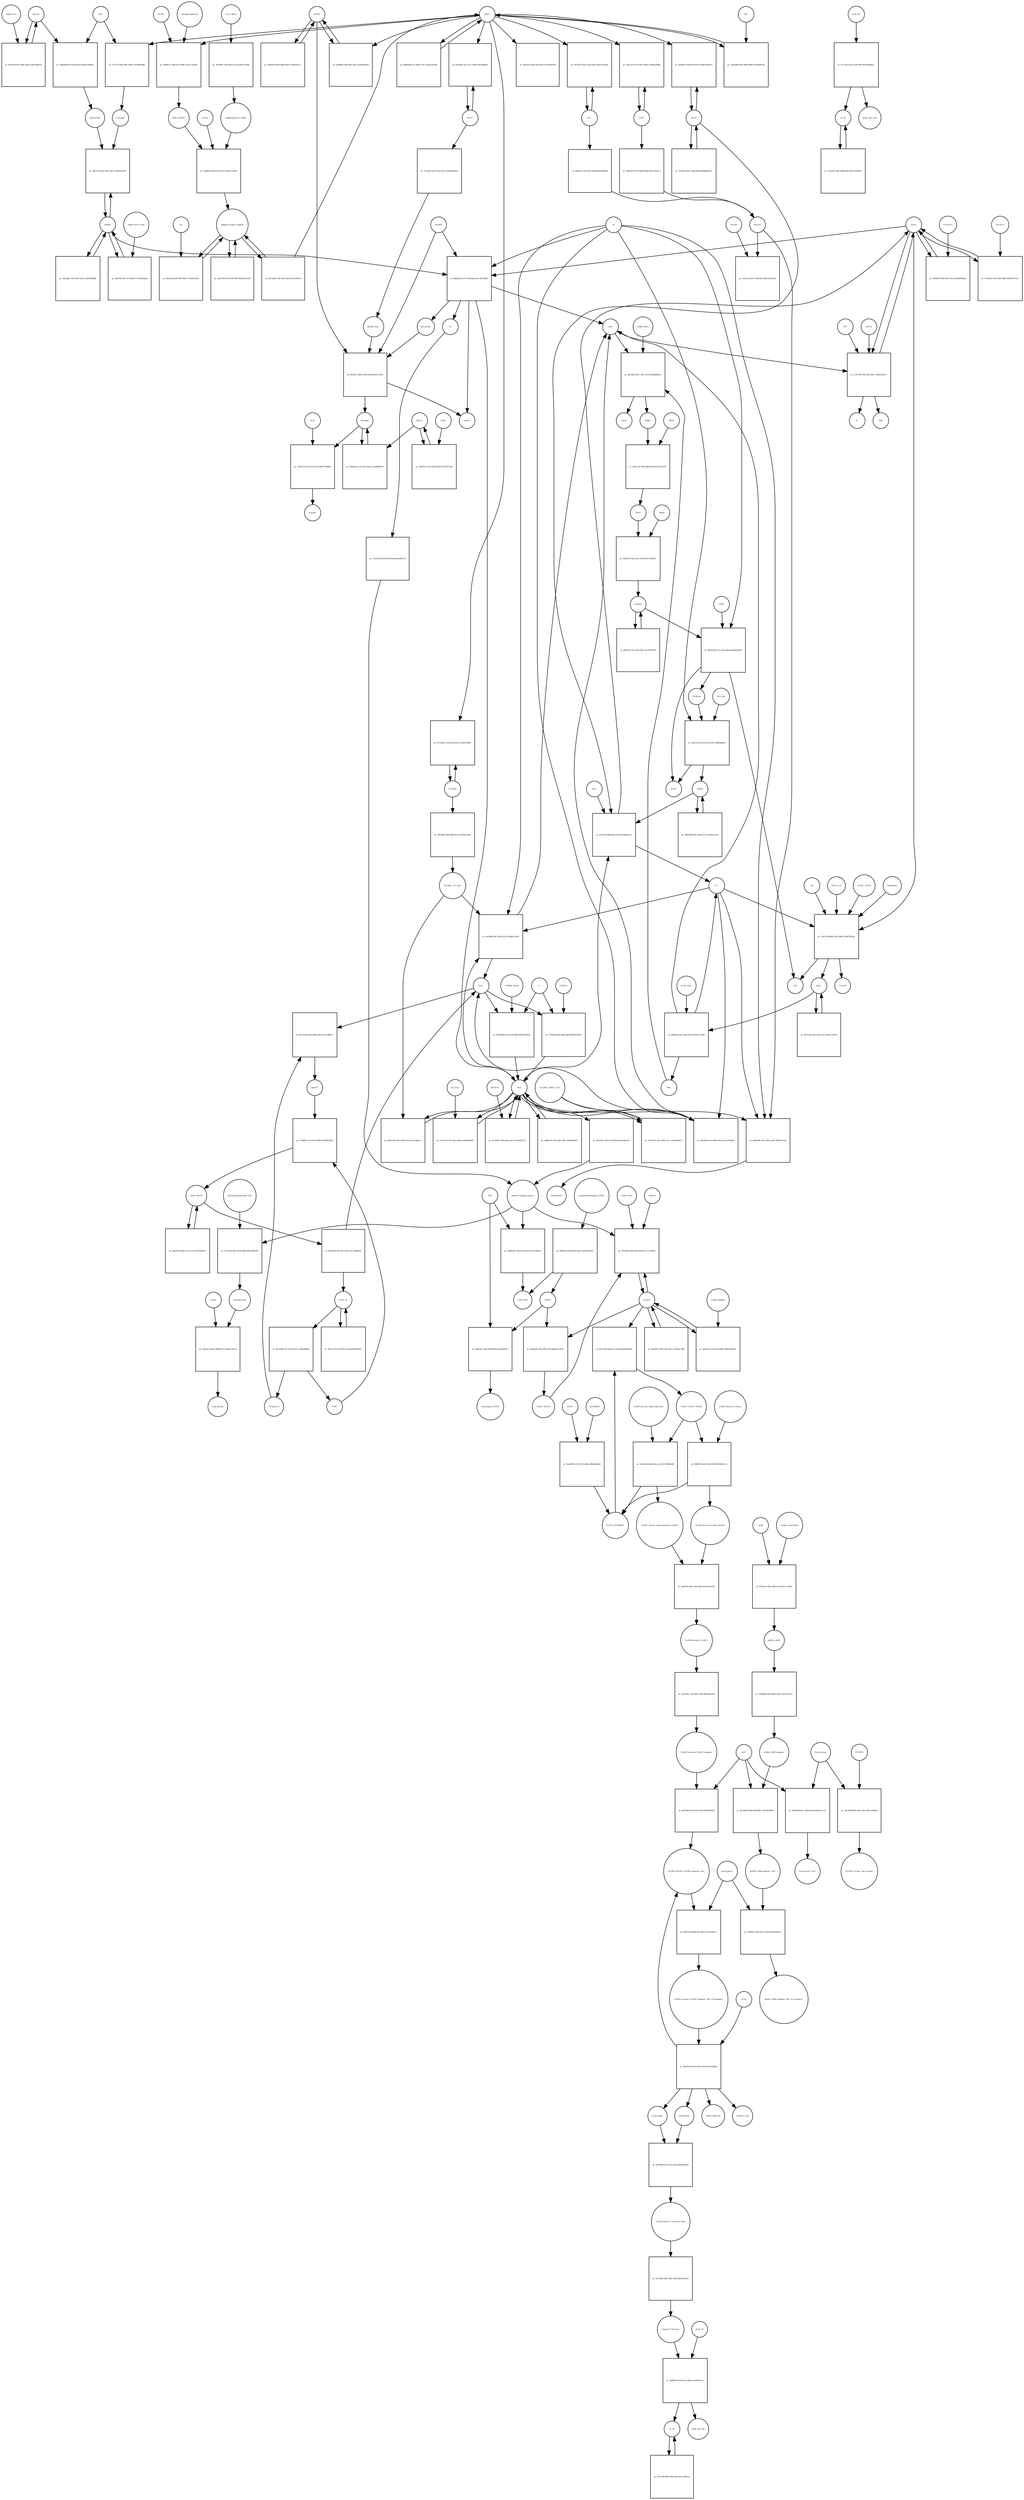 strict digraph  {
Heme [annotation="urn_miriam_obo.chebi_CHEBI%3A30413", bipartite=0, cls="simple chemical", fontsize=4, label=Heme, shape=circle];
"pr_bd92e9ab-6776-41d8-beba-9ae7d1c3898e" [annotation="", bipartite=1, cls=process, fontsize=4, label="pr_bd92e9ab-6776-41d8-beba-9ae7d1c3898e", shape=square];
Biliverdin [annotation="urn_miriam_obo.chebi_CHEBI%3A17033", bipartite=0, cls="simple chemical", fontsize=4, label=Biliverdin, shape=circle];
HMOX1 [annotation=urn_miriam_uniprot_P09601, bipartite=0, cls=macromolecule, fontsize=4, label=HMOX1, shape=circle];
O2 [annotation="urn_miriam_obo.chebi_CHEBI%3A15379", bipartite=0, cls="simple chemical", fontsize=4, label=O2, shape=circle];
NADPH [annotation="urn_miriam_obo.chebi_CHEBI%3A16474", bipartite=0, cls="simple chemical", fontsize=4, label=NADPH, shape=circle];
H2O [annotation="urn_miriam_obo.chebi_CHEBI%3A15377", bipartite=0, cls="simple chemical", fontsize=4, label=H2O, shape=circle];
"Fe2+" [annotation="urn_miriam_obo.chebi_CHEBI%3A29033", bipartite=0, cls="simple chemical", fontsize=4, label="Fe2+", shape=circle];
"NADP+" [annotation="urn_miriam_obo.chebi_CHEBI%3A18009", bipartite=0, cls="simple chemical", fontsize=4, label="NADP+", shape=circle];
CO [annotation="urn_miriam_obo.chebi_CHEBI%3A17245", bipartite=0, cls="simple chemical", fontsize=4, label=CO, shape=circle];
"pr_0c899556-2f58-4b67-9122-92584f006ba4" [annotation="", bipartite=1, cls=process, fontsize=4, label="pr_0c899556-2f58-4b67-9122-92584f006ba4", shape=square];
"FLVCR1-2" [annotation=urn_miriam_uniprot_Q9Y5Y0, bipartite=0, cls=macromolecule, fontsize=4, label="FLVCR1-2", shape=circle];
"pr_8f5a4531-db83-4962-ba06-8435e112f4f1" [annotation="", bipartite=1, cls=process, fontsize=4, label="pr_8f5a4531-db83-4962-ba06-8435e112f4f1", shape=square];
Bilirubin [annotation="urn_miriam_obo.chebi_CHEBI%3A16990", bipartite=0, cls="simple chemical", fontsize=4, label=Bilirubin, shape=circle];
BLVRB [annotation=urn_miriam_uniprot_P30043, bipartite=0, cls=macromolecule, fontsize=4, label=BLVRB, shape=circle];
"BLVRA_Zn2+" [annotation="urn_miriam_obo.chebi_CHEBI%3A29805|urn_miriam_uniprot_P53004", bipartite=0, cls=complex, fontsize=4, label="BLVRA_Zn2+", shape=circle];
"pr_8a9dd3a5-2c5e-449e-bbc3-3ccbd006b5e9" [annotation="", bipartite=1, cls=process, fontsize=4, label="pr_8a9dd3a5-2c5e-449e-bbc3-3ccbd006b5e9", shape=square];
ABCC1 [annotation=urn_miriam_uniprot_P02768, bipartite=0, cls=macromolecule, fontsize=4, label=ABCC1, shape=circle];
"pr_35423a76-671a-4cf7-81c9-0d1e674084bf" [annotation="", bipartite=1, cls=process, fontsize=4, label="pr_35423a76-671a-4cf7-81c9-0d1e674084bf", shape=square];
ALB [annotation=urn_miriam_uniprot_P02768, bipartite=0, cls=macromolecule, fontsize=4, label=ALB, shape=circle];
"ALB/BIL" [annotation="urn_miriam_uniprot_P02768|urn_miriam_obo.chebi_CHEBI%3A16990", bipartite=0, cls=complex, fontsize=4, label="ALB/BIL", shape=circle];
NRF2 [annotation="", bipartite=0, cls=macromolecule, fontsize=4, label=NRF2, shape=circle];
"pr_ca727f7f-4833-4bf7-b4be-7637d8026dd1" [annotation="", bipartite=1, cls=process, fontsize=4, label="pr_ca727f7f-4833-4bf7-b4be-7637d8026dd1", shape=square];
MAF [annotation=urn_miriam_uniprot_O75444, bipartite=0, cls=macromolecule, fontsize=4, label=MAF, shape=circle];
"Nrf2/Maf" [annotation="", bipartite=0, cls=complex, fontsize=4, label="Nrf2/Maf", shape=circle];
"pr_248ade4f-9513-43cb-b01a-bda5433494d7" [annotation="", bipartite=1, cls=process, fontsize=4, label="pr_248ade4f-9513-43cb-b01a-bda5433494d7", shape=square];
BACH1 [annotation=urn_miriam_uniprot_O14867, bipartite=0, cls=macromolecule, fontsize=4, label=BACH1, shape=circle];
"BACH1/Maf" [annotation="", bipartite=0, cls=complex, fontsize=4, label="BACH1/Maf", shape=circle];
"pr_064553f5-df33-4685-a0aa-c3af87483b78" [annotation="", bipartite=1, cls=process, fontsize=4, label="pr_064553f5-df33-4685-a0aa-c3af87483b78", shape=square];
"miRNA-155" [annotation=urn_miriam_ncbigene_406947, bipartite=0, cls="nucleic acid feature", fontsize=4, label="miRNA-155", shape=circle];
"pr_53611165-9a97-46fe-9d47-c0fbe921a599" [annotation="", bipartite=1, cls=process, fontsize=4, label="pr_53611165-9a97-46fe-9d47-c0fbe921a599", shape=square];
PRIN9 [annotation="urn_miriam_obo.chebi_CHEBI%3A15430", bipartite=0, cls="simple chemical", fontsize=4, label=PRIN9, shape=circle];
"pr_a35cf1af-9b6b-4a0a-8af4-f87e0faa9c3e" [annotation="", bipartite=1, cls=process, fontsize=4, label="pr_a35cf1af-9b6b-4a0a-8af4-f87e0faa9c3e", shape=square];
FECH [annotation=urn_miriam_uniprot_P22830, bipartite=0, cls=macromolecule, fontsize=4, label=FECH, shape=circle];
"Pb2+" [annotation="urn_miriam_obo.chebi_CHEBI%3A27889", bipartite=0, cls="simple chemical", fontsize=4, label="Pb2+", shape=circle];
"H+" [annotation="urn_miriam_obo.chebi_CHEBI%3A15378", bipartite=0, cls="simple chemical", fontsize=4, label="H+", shape=circle];
"SUCC-CoA" [annotation="urn_miriam_obo.chebi_CHEBI%3A57292", bipartite=0, cls="simple chemical", fontsize=4, label="SUCC-CoA", shape=circle];
"pr_12457cd4-408c-4003-a463-2198f78550eb" [annotation="", bipartite=1, cls=process, fontsize=4, label="pr_12457cd4-408c-4003-a463-2198f78550eb", shape=square];
dALA [annotation="urn_miriam_obo.chebi_CHEBI%3A356416", bipartite=0, cls="simple chemical", fontsize=4, label=dALA, shape=circle];
ALAS1_ALAS2 [annotation="urn_miriam_uniprot_P13196|urn_miriam_uniprot_P22557", bipartite=0, cls=complex, fontsize=4, label=ALAS1_ALAS2, shape=circle];
Panhematin [annotation="urn_miriam_obo.chebi_CHEBI%3A50385", bipartite=0, cls="simple chemical", fontsize=4, label=Panhematin, shape=circle];
Gly [annotation="urn_miriam_obo.chebi_CHEBI%3A57305", bipartite=0, cls="simple chemical", fontsize=4, label=Gly, shape=circle];
"CoA-SH" [annotation="urn_miriam_obo.chebi_CHEBI%3A15346", bipartite=0, cls="simple chemical", fontsize=4, label="CoA-SH", shape=circle];
CO2 [annotation="urn_miriam_obo.chebi_CHEBI%3A16526", bipartite=0, cls="simple chemical", fontsize=4, label=CO2, shape=circle];
"pr_646dfa71-78dd-4ce9-8598-1555c1cd3c9d" [annotation="", bipartite=1, cls=process, fontsize=4, label="pr_646dfa71-78dd-4ce9-8598-1555c1cd3c9d", shape=square];
KEAP1 [annotation=urn_miriam_uniprot_Q14145, bipartite=0, cls=macromolecule, fontsize=4, label=KEAP1, shape=circle];
NRF2_KEAP1 [annotation="urn_miriam_uniprot_Q14145|urn_miriam_uniprot_Q16236", bipartite=0, cls=complex, fontsize=4, label=NRF2_KEAP1, shape=circle];
"Dimethly fumarate" [annotation="urn_miriam_obo.chebi_CHEBI%3A76004", bipartite=0, cls="simple chemical", fontsize=4, label="Dimethly fumarate", shape=circle];
"Ubiquitin Ligase Complex" [annotation="urn_miriam_uniprot_Q14145|urn_miriam_uniprot_Q15843|urn_miriam_uniprot_Q13618|urn_miriam_uniprot_P62877|urn_miriam_uniprot_Q16236|urn_miriam_uniprot_P0CG48|urn_miriam_pubmed_19940261|urn_miriam_interpro_IPR000608", bipartite=0, cls=complex, fontsize=4, label="Ubiquitin Ligase Complex", shape=circle];
"pr_3edc7f20-f7fe-4a70-8823-dfda16927a58" [annotation="", bipartite=1, cls=process, fontsize=4, label="pr_3edc7f20-f7fe-4a70-8823-dfda16927a58", shape=square];
"pr_9f59c0ed-deae-44af-87d1-66507477e389" [annotation="", bipartite=1, cls=process, fontsize=4, label="pr_9f59c0ed-deae-44af-87d1-66507477e389", shape=square];
PBG [annotation="urn_miriam_obo.chebi_CHEBI%3A58126", bipartite=0, cls="simple chemical", fontsize=4, label=PBG, shape=circle];
"ALAD_Zn2+" [annotation="urn_miriam_uniprot_P13716|urn_miriam_obo.chebi_CHEBI%3A29105", bipartite=0, cls=complex, fontsize=4, label="ALAD_Zn2+", shape=circle];
"pr_38c3f264-3b7c-4647-a578-f359ab9b3cc8" [annotation="", bipartite=1, cls=process, fontsize=4, label="pr_38c3f264-3b7c-4647-a578-f359ab9b3cc8", shape=square];
HMBL [annotation="urn_miriam_obo.chebi_CHEBI%3A57845", bipartite=0, cls="simple chemical", fontsize=4, label=HMBL, shape=circle];
HMBS_DIPY [annotation="urn_miriam_obo.chebi_CHEBI%3A36319|urn_miriam_uniprot_P08397", bipartite=0, cls=complex, fontsize=4, label=HMBS_DIPY, shape=circle];
"NH4+" [annotation="urn_miriam_obo.chebi_CHEBI%3A28938", bipartite=0, cls="simple chemical", fontsize=4, label="NH4+", shape=circle];
"pr_ea62e72f-590a-46fd-8059-9c540751bc30" [annotation="", bipartite=1, cls=process, fontsize=4, label="pr_ea62e72f-590a-46fd-8059-9c540751bc30", shape=square];
URO3 [annotation="urn_miriam_obo.chebi_CHEBI%3A15437", bipartite=0, cls="simple chemical", fontsize=4, label=URO3, shape=circle];
UROS [annotation=urn_miriam_uniprot_P10746, bipartite=0, cls=macromolecule, fontsize=4, label=UROS, shape=circle];
"pr_f1b09e7b-2441-4efc-973d-5b517c04031c" [annotation="", bipartite=1, cls=process, fontsize=4, label="pr_f1b09e7b-2441-4efc-973d-5b517c04031c", shape=square];
COPRO3 [annotation="urn_miriam_obo.chebi_CHEBI%3A15439", bipartite=0, cls="simple chemical", fontsize=4, label=COPRO3, shape=circle];
UROD [annotation=urn_miriam_uniprot_P06132, bipartite=0, cls=macromolecule, fontsize=4, label=UROD, shape=circle];
"pr_8926358b-ec07-42e3-b9e0-6a93954ee981" [annotation="", bipartite=1, cls=process, fontsize=4, label="pr_8926358b-ec07-42e3-b9e0-6a93954ee981", shape=square];
PPGEN9 [annotation="urn_miriam_obo.chebi_CHEBI%3A15435", bipartite=0, cls="simple chemical", fontsize=4, label=PPGEN9, shape=circle];
CPOX [annotation=urn_miriam_uniprot_P36551, bipartite=0, cls=macromolecule, fontsize=4, label=CPOX, shape=circle];
H2O2 [annotation="urn_miriam_obo.chebi_CHEBI%3A16240", bipartite=0, cls="simple chemical", fontsize=4, label=H2O2, shape=circle];
"pr_022271eb-5a14-4e10-a109-ccd48f8dbeb6" [annotation="", bipartite=1, cls=process, fontsize=4, label="pr_022271eb-5a14-4e10-a109-ccd48f8dbeb6", shape=square];
PPO_FAD [annotation="urn_miriam_obo.chebi_CHEBI%3A16238|urn_miriam_uniprot_P50336", bipartite=0, cls=complex, fontsize=4, label=PPO_FAD, shape=circle];
"pr_bf08ab94-fc41-498a-a7b3-c228cb19278d" [annotation="", bipartite=1, cls=process, fontsize=4, label="pr_bf08ab94-fc41-498a-a7b3-c228cb19278d", shape=square];
"pr_892175db-abc5-43ef-9a1a-82dfcf7361de" [annotation="", bipartite=1, cls="uncertain process", fontsize=4, label="pr_892175db-abc5-43ef-9a1a-82dfcf7361de", shape=square];
"pr_a4fbcf09-7fc2-4cb9-8582-25a3b15f3676" [annotation="", bipartite=1, cls="uncertain process", fontsize=4, label="pr_a4fbcf09-7fc2-4cb9-8582-25a3b15f3676", shape=square];
"pr_3d6ad60d-f30c-4a9a-8cf5-35c9d2ecbc40" [annotation="", bipartite=1, cls="uncertain process", fontsize=4, label="pr_3d6ad60d-f30c-4a9a-8cf5-35c9d2ecbc40", shape=square];
"Poly-unsaturated fatty acid" [annotation="urn_miriam_obo.chebi_CHEBI%3A26208", bipartite=0, cls="simple chemical", fontsize=4, label="Poly-unsaturated fatty acid", shape=circle];
"pr_3577ed3e-b813-4d59-9a80-b481e88428f0" [annotation="", bipartite=1, cls=process, fontsize=4, label="pr_3577ed3e-b813-4d59-9a80-b481e88428f0", shape=square];
"Lipid Peroxide" [annotation="urn_miriam_obo.chebi_CHEBI%3A61051", bipartite=0, cls="simple chemical", fontsize=4, label="Lipid Peroxide", shape=circle];
"Reactive Oxygen Species" [annotation="urn_miriam_obo.chebi_CHEBI%3A26523", bipartite=0, cls="simple chemical", fontsize=4, label="Reactive Oxygen Species", shape=circle];
"pr_0a99394f-2102-4383-ae46-73b236e472f4" [annotation="", bipartite=1, cls=process, fontsize=4, label="pr_0a99394f-2102-4383-ae46-73b236e472f4", shape=square];
"Fe(3+)O(OH)" [annotation="urn_miriam_obo.chebi_CHEBI%3A78619", bipartite=0, cls="simple chemical", fontsize=4, label="Fe(3+)O(OH)", shape=circle];
Ferritin [annotation=urn_miriam_uniprot_P02794, bipartite=0, cls=complex, fontsize=4, label=Ferritin, shape=circle];
"pr_b66a765b-2447-4ef9-8c6d-ca75cbafbeca" [annotation="", bipartite=1, cls=process, fontsize=4, label="pr_b66a765b-2447-4ef9-8c6d-ca75cbafbeca", shape=square];
"SLC40A1_CP_Cu2+" [annotation="urn_miriam_uniprot_P00450|urn_miriam_uniprot_Q9NP59|urn_miriam_obo.chebi_CHEBI%3A29036", bipartite=0, cls=complex, fontsize=4, label="SLC40A1_CP_Cu2+", shape=circle];
"pr_d167fd6b-f047-48cb-b51e-e59642ccdc08" [annotation="", bipartite=1, cls=process, fontsize=4, label="pr_d167fd6b-f047-48cb-b51e-e59642ccdc08", shape=square];
"Fe3+" [annotation="urn_miriam_obo.chebi_CHEBI%3A29034", bipartite=0, cls="simple chemical", fontsize=4, label="Fe3+", shape=circle];
SLC40A1 [annotation=urn_miriam_ncbigene_30061, bipartite=0, cls="nucleic acid feature", fontsize=4, label=SLC40A1, shape=circle];
"pr_07135436-7e4f-4d1d-8353-7ec92b758b96" [annotation="", bipartite=1, cls=process, fontsize=4, label="pr_07135436-7e4f-4d1d-8353-7ec92b758b96", shape=square];
FTH1 [annotation=urn_miriam_ncbigene_2495, bipartite=0, cls="nucleic acid feature", fontsize=4, label=FTH1, shape=circle];
"pr_826712cd-7b76-43a7-906a-cd39d5ad508a" [annotation="", bipartite=1, cls=process, fontsize=4, label="pr_826712cd-7b76-43a7-906a-cd39d5ad508a", shape=square];
FTL [annotation=urn_miriam_ncbigene_2512, bipartite=0, cls="nucleic acid feature", fontsize=4, label=FTL, shape=circle];
"pr_5872d752-921e-4103-ae4b-145e4c314a2b" [annotation="", bipartite=1, cls=process, fontsize=4, label="pr_5872d752-921e-4103-ae4b-145e4c314a2b", shape=square];
"pr_10be0579-9575-46e6-833d-424a703c26c3" [annotation="", bipartite=1, cls=process, fontsize=4, label="pr_10be0579-9575-46e6-833d-424a703c26c3", shape=square];
"pr_44dfb1cd-1e59-4fe1-8d26-d9518ef8fe1b" [annotation="", bipartite=1, cls=process, fontsize=4, label="pr_44dfb1cd-1e59-4fe1-8d26-d9518ef8fe1b", shape=square];
"pr_ebe28e97-b45d-4740-9c5e-d8b59109aece" [annotation="", bipartite=1, cls=process, fontsize=4, label="pr_ebe28e97-b45d-4740-9c5e-d8b59109aece", shape=square];
"pr_7a34d1ee-8547-49dd-b9ad-6e98d0b8af14" [annotation="", bipartite=1, cls=process, fontsize=4, label="pr_7a34d1ee-8547-49dd-b9ad-6e98d0b8af14", shape=square];
"pr_185ad4bc-7932-4b07-b7a0-ac40a3984df8" [annotation="", bipartite=1, cls=process, fontsize=4, label="pr_185ad4bc-7932-4b07-b7a0-ac40a3984df8", shape=square];
BLVRA [annotation=urn_miriam_ncbigene_644, bipartite=0, cls="nucleic acid feature", fontsize=4, label=BLVRA, shape=circle];
"pr_feb5fdd2-1fac-4771-a94f-f52f03b8395b" [annotation="", bipartite=1, cls=process, fontsize=4, label="pr_feb5fdd2-1fac-4771-a94f-f52f03b8395b", shape=square];
"pr_eebf08d5-168f-49fd-a28c-2074f4a59ba6" [annotation="", bipartite=1, cls=process, fontsize=4, label="pr_eebf08d5-168f-49fd-a28c-2074f4a59ba6", shape=square];
"pr_4308a8c8-6b1b-48d9-84e2-f7299fc2627c" [annotation="", bipartite=1, cls=process, fontsize=4, label="pr_4308a8c8-6b1b-48d9-84e2-f7299fc2627c", shape=square];
"pr_7c3a1fbe-47a7-4163-a12c-650055b296ab" [annotation="", bipartite=1, cls=process, fontsize=4, label="pr_7c3a1fbe-47a7-4163-a12c-650055b296ab", shape=square];
"pr_3b423dd3-3dd3-4dfb-b25a-1bf789ce41a6" [annotation="", bipartite=1, cls=process, fontsize=4, label="pr_3b423dd3-3dd3-4dfb-b25a-1bf789ce41a6", shape=square];
"pr_314a7acb-9017-4688-b01f-89a1695e2a3f" [annotation="", bipartite=1, cls=process, fontsize=4, label="pr_314a7acb-9017-4688-b01f-89a1695e2a3f", shape=square];
NCOA4 [annotation=urn_miriam_uniprot_Q13772, bipartite=0, cls=macromolecule, fontsize=4, label=NCOA4, shape=circle];
"pr_670b5ba6-05e4-4a19-bbf8-844d35256436" [annotation="", bipartite=1, cls=process, fontsize=4, label="pr_670b5ba6-05e4-4a19-bbf8-844d35256436", shape=square];
CYBRD1_Heme [annotation="urn_miriam_uniprot_Q53TN4|urn_miriam_obo.chebi_CHEBI%3A30413", bipartite=0, cls=complex, fontsize=4, label=CYBRD1_Heme, shape=circle];
"e-" [annotation="urn_miriam_obo.chebi_CHEBI%3A10545", bipartite=0, cls="simple chemical", fontsize=4, label="e-", shape=circle];
"pr_37a3e716-79a5-4da1-b0a0-6ed30d33bbf0" [annotation="", bipartite=1, cls=process, fontsize=4, label="pr_37a3e716-79a5-4da1-b0a0-6ed30d33bbf0", shape=square];
SLC11A2 [annotation=urn_miriam_uniprot_P49281, bipartite=0, cls=macromolecule, fontsize=4, label=SLC11A2, shape=circle];
"pr_1b9a47c5-80c6-469b-b471-5a0455125a20" [annotation="", bipartite=1, cls=process, fontsize=4, label="pr_1b9a47c5-80c6-469b-b471-5a0455125a20", shape=square];
"Lipid alcohol" [annotation="urn_miriam_obo.chebi_CHEBI%3A24026", bipartite=0, cls="simple chemical", fontsize=4, label="Lipid alcohol", shape=circle];
GPX4 [annotation=urn_miriam_uniprot_P36969, bipartite=0, cls=macromolecule, fontsize=4, label=GPX4, shape=circle];
"pr_fb6e7f93-fb27-471b-9617-c21f545440aa" [annotation="", bipartite=1, cls=process, fontsize=4, label="pr_fb6e7f93-fb27-471b-9617-c21f545440aa", shape=square];
"SARS-CoV-2 Orf3a" [annotation="urn_miriam_uniprot_P0DTC3|urn_miriam_taxonomy_2697049", bipartite=0, cls=macromolecule, fontsize=4, label="SARS-CoV-2 Orf3a", shape=circle];
"pr_0d1d63f2-cf62-4159-8029-6a2e85d01381" [annotation="", bipartite=1, cls=process, fontsize=4, label="pr_0d1d63f2-cf62-4159-8029-6a2e85d01381", shape=square];
"pr_2cb9507c-b7a0-4543-8558-d7933307a4a3" [annotation="", bipartite=1, cls=process, fontsize=4, label="pr_2cb9507c-b7a0-4543-8558-d7933307a4a3", shape=square];
Orf9c [annotation=urn_miriam_taxonomy_2697049, bipartite=0, cls=macromolecule, fontsize=4, label=Orf9c, shape=circle];
CUL3_RBX1 [annotation="urn_miriam_uniprot_Q13618|urn_miriam_uniprot_P62877", bipartite=0, cls=complex, fontsize=4, label=CUL3_RBX1, shape=circle];
"pr_76a18957-1b3a-4fe0-a7c0-81a85372cfb8" [annotation="", bipartite=1, cls=process, fontsize=4, label="pr_76a18957-1b3a-4fe0-a7c0-81a85372cfb8", shape=square];
"Neddylated CUL3_RBX1" [annotation="urn_miriam_uniprot_Q15843|urn_miriam_uniprot_Q13618|urn_miriam_uniprot_P62877", bipartite=0, cls=complex, fontsize=4, label="Neddylated CUL3_RBX1", shape=circle];
"pr_608e27cf-4e4b-4a3f-b91e-f05cf5a822b6" [annotation="", bipartite=1, cls=process, fontsize=4, label="pr_608e27cf-4e4b-4a3f-b91e-f05cf5a822b6", shape=square];
"pr_51869f34-e4a6-416c-b7ce-1f4c61107d6a" [annotation="", bipartite=1, cls=process, fontsize=4, label="pr_51869f34-e4a6-416c-b7ce-1f4c61107d6a", shape=square];
CAND1 [annotation=urn_miriam_uniprot_Q86VP6, bipartite=0, cls=macromolecule, fontsize=4, label=CAND1, shape=circle];
E2 [annotation=urn_miriam_interpro_IPR000608, bipartite=0, cls=macromolecule, fontsize=4, label=E2, shape=circle];
"pr_d45fee59-0af0-4d93-982c-cf79a4163412" [annotation="", bipartite=1, cls=process, fontsize=4, label="pr_d45fee59-0af0-4d93-982c-cf79a4163412", shape=square];
"pr_5a546080-8642-4809-a9f6-e67e0cb0470d" [annotation="", bipartite=1, cls=process, fontsize=4, label="pr_5a546080-8642-4809-a9f6-e67e0cb0470d", shape=square];
PKC [annotation="urn_miriam_pubmed_12198130|urn_miriam_interpro_IPR012233", bipartite=0, cls=macromolecule, fontsize=4, label=PKC, shape=circle];
"pr_176b453c-61b4-48fb-9d80-cb8383712521" [annotation="", bipartite=1, cls=process, fontsize=4, label="pr_176b453c-61b4-48fb-9d80-cb8383712521", shape=square];
"FLVCR1-1" [annotation=urn_miriam_uniprot_Q9Y5Y0, bipartite=0, cls=macromolecule, fontsize=4, label="FLVCR1-1", shape=circle];
"pr_a73671f6-78ae-4ff1-9de3-7842dc9d10c7" [annotation="", bipartite=1, cls=process, fontsize=4, label="pr_a73671f6-78ae-4ff1-9de3-7842dc9d10c7", shape=square];
ABCG2 [annotation=urn_miriam_uniprot_Q9UNQ0, bipartite=0, cls="macromolecule multimer", fontsize=4, label=ABCG2, shape=circle];
ATP [annotation="urn_miriam_obo.chebi_CHEBI%3A30616", bipartite=0, cls="simple chemical", fontsize=4, label=ATP, shape=circle];
Pi [annotation="urn_miriam_obo.chebi_CHEBI%3A18367", bipartite=0, cls="simple chemical", fontsize=4, label=Pi, shape=circle];
ADP [annotation="urn_miriam_obo.chebi_CHEBI%3A456216", bipartite=0, cls="simple chemical", fontsize=4, label=ADP, shape=circle];
"pr_25318a01-cb1e-40b4-a37c-ec6ed1f60912" [annotation="", bipartite=1, cls=process, fontsize=4, label="pr_25318a01-cb1e-40b4-a37c-ec6ed1f60912", shape=square];
"SLC40A1_HEPH_Cu2+" [annotation="urn_miriam_uniprot_Q9BQS7|urn_miriam_uniprot_Q9NP59|urn_miriam_obo.chebi_CHEBI%3A28694", bipartite=0, cls=complex, fontsize=4, label="SLC40A1_HEPH_Cu2+", shape=circle];
"pr_b5098c9f-dcc8-49d4-965d-a6131d74de08" [annotation="", bipartite=1, cls=process, fontsize=4, label="pr_b5098c9f-dcc8-49d4-965d-a6131d74de08", shape=square];
"pr_bb27ac8b-10bd-4bd4-a8d5-659c2fe88611" [annotation="", bipartite=1, cls=process, fontsize=4, label="pr_bb27ac8b-10bd-4bd4-a8d5-659c2fe88611", shape=square];
Transferrin [annotation=urn_miriam_uniprot_P02787, bipartite=0, cls=macromolecule, fontsize=4, label=Transferrin, shape=circle];
holoTF [annotation="urn_miriam_uniprot_P02787|urn_miriam_obo.chebi_CHEBI%3A29034", bipartite=0, cls=complex, fontsize=4, label=holoTF, shape=circle];
TFRC [annotation=urn_miriam_uniprot_P02786, bipartite=0, cls="macromolecule multimer", fontsize=4, label=TFRC, shape=circle];
"pr_17f38d54-13e0-43c4-9069-20f208479429" [annotation="", bipartite=1, cls=process, fontsize=4, label="pr_17f38d54-13e0-43c4-9069-20f208479429", shape=square];
TFRC_holoTF [annotation="urn_miriam_uniprot_P02787|urn_miriam_obo.chebi_CHEBI%3A29034|urn_miriam_uniprot_P02786", bipartite=0, cls=complex, fontsize=4, label=TFRC_holoTF, shape=circle];
"pr_5b8a31f5-8e0b-4735-ac73-9c45520ec8ce" [annotation="", bipartite=1, cls=process, fontsize=4, label="pr_5b8a31f5-8e0b-4735-ac73-9c45520ec8ce", shape=square];
"pr_9ee36ef9-f2fb-45c7-8c39-76713b9f8a4b" [annotation="", bipartite=1, cls=process, fontsize=4, label="pr_9ee36ef9-f2fb-45c7-8c39-76713b9f8a4b", shape=square];
TFRC_TF [annotation="urn_miriam_uniprot_P02787|urn_miriam_uniprot_P02786", bipartite=0, cls=complex, fontsize=4, label=TFRC_TF, shape=circle];
"pr_119345ad-bf65-408f-bab5-884093f134c0" [annotation="", bipartite=1, cls=process, fontsize=4, label="pr_119345ad-bf65-408f-bab5-884093f134c0", shape=square];
STEAP3 [annotation=urn_miriam_uniprot_Q658P3, bipartite=0, cls=macromolecule, fontsize=4, label=STEAP3, shape=circle];
"pr_ee7ab5b7-78f9-4e82-a0c5-9723a695170c" [annotation="", bipartite=1, cls=process, fontsize=4, label="pr_ee7ab5b7-78f9-4e82-a0c5-9723a695170c", shape=square];
MCOLN1 [annotation=urn_miriam_uniprot_Q9GZU1, bipartite=0, cls=macromolecule, fontsize=4, label=MCOLN1, shape=circle];
"pr_a89dbc79-37db-4d87-940c-94d6f4bafd25" [annotation="", bipartite=1, cls=process, fontsize=4, label="pr_a89dbc79-37db-4d87-940c-94d6f4bafd25", shape=square];
"pr_093c1370-2233-4203-a7b6-6ef844b47b41" [annotation="", bipartite=1, cls=process, fontsize=4, label="pr_093c1370-2233-4203-a7b6-6ef844b47b41", shape=square];
"pr_a4a37bdf-2e27-4670-8152-3c096a466f09" [annotation="", bipartite=1, cls=process, fontsize=4, label="pr_a4a37bdf-2e27-4670-8152-3c096a466f09", shape=square];
"pr_897ced0e-f79e-4cbf-b1da-91312393f55f" [annotation="", bipartite=1, cls=process, fontsize=4, label="pr_897ced0e-f79e-4cbf-b1da-91312393f55f", shape=square];
"Oxidized thioredoxin_TXNIP" [annotation="urn_miriam_uniprot_P10599|urn_miriam_uniprot_Q9H3M7", bipartite=0, cls=complex, fontsize=4, label="Oxidized thioredoxin_TXNIP", shape=circle];
"pr_3b94c9ad-eb38-4be0-bba3-fa6d4e1883a5" [annotation="", bipartite=1, cls=process, fontsize=4, label="pr_3b94c9ad-eb38-4be0-bba3-fa6d4e1883a5", shape=square];
TXNIP [annotation=urn_miriam_uniprot_Q9H3M7, bipartite=0, cls=macromolecule, fontsize=4, label=TXNIP, shape=circle];
"2xHC-TXN" [annotation=urn_miriam_uniprot_P10599, bipartite=0, cls=macromolecule, fontsize=4, label="2xHC-TXN", shape=circle];
NLRP3 [annotation=urn_miriam_uniprot_Q96P20, bipartite=0, cls=macromolecule, fontsize=4, label=NLRP3, shape=circle];
"pr_4d9a57a4-e432-4cf3-b091-988423daf625" [annotation="", bipartite=1, cls=process, fontsize=4, label="pr_4d9a57a4-e432-4cf3-b091-988423daf625", shape=square];
"Nf-KB Complex" [annotation="urn_miriam_uniprot_P19838|urn_miriam_uniprot_Q04206|urn_miriam_uniprot_Q00653", bipartite=0, cls=complex, fontsize=4, label="Nf-KB Complex", shape=circle];
"pr_be944815-093a-4f2f-a92e-1519abac29f0" [annotation="", bipartite=1, cls=process, fontsize=4, label="pr_be944815-093a-4f2f-a92e-1519abac29f0", shape=square];
TXN [annotation=urn_miriam_uniprot_P10599, bipartite=0, cls=macromolecule, fontsize=4, label=TXN, shape=circle];
"pr_cd68a440-ceda-4a16-bf29-2fe17b1b8e0a" [annotation="", bipartite=1, cls=process, fontsize=4, label="pr_cd68a440-ceda-4a16-bf29-2fe17b1b8e0a", shape=square];
"pr_df08108c-1b68-493b-8074-feeaf0636ca7" [annotation="", bipartite=1, cls=process, fontsize=4, label="pr_df08108c-1b68-493b-8074-feeaf0636ca7", shape=square];
Thioredoxin_TXNIP [annotation="urn_miriam_uniprot_P10599|urn_miriam_uniprot_Q9H3M7", bipartite=0, cls=complex, fontsize=4, label=Thioredoxin_TXNIP, shape=circle];
HSP90AB1 [annotation=urn_miriam_uniprot_P08238, bipartite=0, cls=macromolecule, fontsize=4, label=HSP90AB1, shape=circle];
"pr_8aae9459-3e7d-4033-a4da-cb8b4daddded" [annotation="", bipartite=1, cls=process, fontsize=4, label="pr_8aae9459-3e7d-4033-a4da-cb8b4daddded", shape=square];
SUGT1 [annotation=urn_miriam_uniprot_Q9Y2Z0, bipartite=0, cls=macromolecule, fontsize=4, label=SUGT1, shape=circle];
SUGT1_HSP90AB1 [annotation="urn_miriam_uniprot_P08238|urn_miriam_uniprot_Q9Y2Z0", bipartite=0, cls=complex, fontsize=4, label=SUGT1_HSP90AB1, shape=circle];
"pr_9d77d5f3-846f-41c5-b250-b9b9429ed64c" [annotation="", bipartite=1, cls=process, fontsize=4, label="pr_9d77d5f3-846f-41c5-b250-b9b9429ed64c", shape=square];
NLRP3_SUGT1_HSP90 [annotation="urn_miriam_uniprot_P08238|urn_miriam_uniprot_Q96P20|urn_miriam_uniprot_Q9Y2Z0", bipartite=0, cls=complex, fontsize=4, label=NLRP3_SUGT1_HSP90, shape=circle];
"pr_5bfab489-cb9a-494c-973a-8bb5c8c32a9c" [annotation="", bipartite=1, cls=process, fontsize=4, label="pr_5bfab489-cb9a-494c-973a-8bb5c8c32a9c", shape=square];
TXNIP_NLRP3 [annotation="urn_miriam_uniprot_Q9H3M7|urn_miriam_uniprot_Q96P20", bipartite=0, cls=complex, fontsize=4, label=TXNIP_NLRP3, shape=circle];
"NLRP3 Elicitor Proteins" [annotation="urn_miriam_uniprot_P05067|urn_miriam_uniprot_P09616", bipartite=0, cls=macromolecule, fontsize=4, label="NLRP3 Elicitor Proteins", shape=circle];
"pr_6fdd5951-0ed6-4186-97bf-bfd520b1ac1a" [annotation="", bipartite=1, cls=process, fontsize=4, label="pr_6fdd5951-0ed6-4186-97bf-bfd520b1ac1a", shape=square];
"NLRP3 elicitor proteins_NLRP3" [annotation="urn_miriam_uniprot_P09616|urn_miriam_uniprot_P05067|urn_miriam_uniprot_Q96P20", bipartite=0, cls=complex, fontsize=4, label="NLRP3 elicitor proteins_NLRP3", shape=circle];
"NLRP3 Elicitor Small Molecules" [annotation="urn_miriam_obo.chebi_CHEBI%3A46661|urn_miriam_obo.chebi_CHEBI%3A16336|urn_miriam_obo.chebi_CHEBI%3A30563", bipartite=0, cls="simple chemical", fontsize=4, label="NLRP3 Elicitor Small Molecules", shape=circle];
"pr_a1a9c05b-edbb-41ea-acc3-e0c1598a6580" [annotation="", bipartite=1, cls=process, fontsize=4, label="pr_a1a9c05b-edbb-41ea-acc3-e0c1598a6580", shape=square];
"NLRP3 elicitor small molecules_NLRP3" [annotation="urn_miriam_obo.chebi_CHEBI%3A46661|urn_miriam_obo.chebi_CHEBI%3A16336|urn_miriam_obo.chebi_CHEBI%3A30563|urn_miriam_uniprot_Q96P20", bipartite=0, cls=complex, fontsize=4, label="NLRP3 elicitor small molecules_NLRP3", shape=circle];
"pr_6ab9f1b5-d22c-4460-98d2-b27baebe4318" [annotation="", bipartite=1, cls=process, fontsize=4, label="pr_6ab9f1b5-d22c-4460-98d2-b27baebe4318", shape=square];
"NLRP3 elicitors_NLRP3" [annotation="urn_miriam_uniprot_P05067|urn_miriam_uniprot_P09616|urn_miriam_uniprot_P08238|urn_miriam_uniprot_Q96P20|urn_miriam_uniprot_Q9Y2Z0|urn_miriam_obo.chebi_CHEBI%3A46661|urn_miriam_obo.chebi_CHEBI%3A16336|urn_miriam_obo.chebi_CHEBI%3A30563", bipartite=0, cls=complex, fontsize=4, label="NLRP3 elicitors_NLRP3", shape=circle];
"pr_4cb736e1-3aed-4b9c-a4ff-d09f5d85a3e0" [annotation="", bipartite=1, cls=process, fontsize=4, label="pr_4cb736e1-3aed-4b9c-a4ff-d09f5d85a3e0", shape=square];
"NLRP3 elicitors_NLRP3 oligomer" [annotation="urn_miriam_obo.chebi_CHEBI%3A36080", bipartite=0, cls="complex multimer", fontsize=4, label="NLRP3 elicitors_NLRP3 oligomer", shape=circle];
"pr_eb1f16b5-d139-4918-91db-9cf0600f5f63" [annotation="", bipartite=1, cls=process, fontsize=4, label="pr_eb1f16b5-d139-4918-91db-9cf0600f5f63", shape=square];
ASC [annotation=urn_miriam_uniprot_Q9ULZ3, bipartite=0, cls=macromolecule, fontsize=4, label=ASC, shape=circle];
"NLRP3 elicitors_NLRP3 oligomer_ASC" [annotation="urn_miriam_uniprot_Q9ULZ3|urn_miriam_obo.chebi_CHEBI%3A36080", bipartite=0, cls="complex multimer", fontsize=4, label="NLRP3 elicitors_NLRP3 oligomer_ASC", shape=circle];
"pr_285313cd-4686-4f2a-94eb-47e107f89c77" [annotation="", bipartite=1, cls=process, fontsize=4, label="pr_285313cd-4686-4f2a-94eb-47e107f89c77", shape=square];
"proCaspase-1" [annotation=urn_miriam_uniprot_P29466, bipartite=0, cls=macromolecule, fontsize=4, label="proCaspase-1", shape=circle];
"NLRP3 elicitors_NLRP3 oligomer_ASC_Procaspase1" [annotation="urn_miriam_uniprot_P29466|urn_miriam_uniprot_Q9ULZ3", bipartite=0, cls="complex multimer", fontsize=4, label="NLRP3 elicitors_NLRP3 oligomer_ASC_Procaspase1", shape=circle];
"pr_0a0bf1d8-4411-40dd-9e0d-362ed0cec15c" [annotation="", bipartite=1, cls=process, fontsize=4, label="pr_0a0bf1d8-4411-40dd-9e0d-362ed0cec15c", shape=square];
"Pyrin trimer" [annotation=urn_miriam_uniprot_O15553, bipartite=0, cls=complex, fontsize=4, label="Pyrin trimer", shape=circle];
"Pyrin trimer_ASC" [annotation="urn_miriam_uniprot_O15553|urn_miriam_uniprot_Q9ULZ3", bipartite=0, cls=complex, fontsize=4, label="Pyrin trimer_ASC", shape=circle];
"pr_21e75f68-87b5-4cbc-b36e-f3fb1e5d6ed5" [annotation="", bipartite=1, cls=process, fontsize=4, label="pr_21e75f68-87b5-4cbc-b36e-f3fb1e5d6ed5", shape=square];
PSTPIP1 [annotation=urn_miriam_uniprot_O43586, bipartite=0, cls="macromolecule multimer", fontsize=4, label=PSTPIP1, shape=circle];
"PSTPIP1 trimer_Pyrin trimer" [annotation="urn_miriam_uniprot_O15553|urn_miriam_uniprot_O43586", bipartite=0, cls=complex, fontsize=4, label="PSTPIP1 trimer_Pyrin trimer", shape=circle];
"Double Strand DNA" [annotation="urn_miriam_obo.chebi_CHEBI%3A16991", bipartite=0, cls="simple chemical", fontsize=4, label="Double Strand DNA", shape=circle];
"pr_f351bea2-05bc-4d86-9c0f-afd1e7c188c8" [annotation="", bipartite=1, cls=process, fontsize=4, label="pr_f351bea2-05bc-4d86-9c0f-afd1e7c188c8", shape=square];
dsDNA_AIM2 [annotation="urn_miriam_obo.chebi_CHEBI%3A16991|urn_miriam_uniprot_O14862", bipartite=0, cls=complex, fontsize=4, label=dsDNA_AIM2, shape=circle];
AIM2 [annotation=urn_miriam_uniprot_O14862, bipartite=0, cls=macromolecule, fontsize=4, label=AIM2, shape=circle];
"pr_32006060-0b79-4d0a-9def-4c3ea4138a12" [annotation="", bipartite=1, cls=process, fontsize=4, label="pr_32006060-0b79-4d0a-9def-4c3ea4138a12", shape=square];
"dsDNA_AIM2 oligomer" [annotation="urn_miriam_obo.chebi_CHEBI%3A36080", bipartite=0, cls=complex, fontsize=4, label="dsDNA_AIM2 oligomer", shape=circle];
"pr_af072da8-29dd-46ad-89b0-142238b26b81" [annotation="", bipartite=1, cls=process, fontsize=4, label="pr_af072da8-29dd-46ad-89b0-142238b26b81", shape=square];
"dsDNA_AIM2 oligomer_ASC" [annotation="urn_miriam_obo.chebi_CHEBI%3A36080|urn_miriam_uniprot_Q9ULZ3", bipartite=0, cls=complex, fontsize=4, label="dsDNA_AIM2 oligomer_ASC", shape=circle];
"pr_d7498fa1-38cd-4ec2-9ca5-9633363a9224" [annotation="", bipartite=1, cls=process, fontsize=4, label="pr_d7498fa1-38cd-4ec2-9ca5-9633363a9224", shape=square];
"dsDNA_AIM2 oligomer_ASC_Procaspase-1" [annotation="", bipartite=0, cls=complex, fontsize=4, label="dsDNA_AIM2 oligomer_ASC_Procaspase-1", shape=circle];
"pr_d8c0b7b9-0c18-4453-a416-cf33ce928db0" [annotation="", bipartite=1, cls=process, fontsize=4, label="pr_d8c0b7b9-0c18-4453-a416-cf33ce928db0", shape=square];
"CASP1(p20)" [annotation=urn_miriam_uniprot_P29466, bipartite=0, cls=macromolecule, fontsize=4, label="CASP1(p20)", shape=circle];
CTSG [annotation=urn_miriam_uniprot_P08311, bipartite=0, cls=macromolecule, fontsize=4, label=CTSG, shape=circle];
"CASP1(298-316)" [annotation=urn_miriam_uniprot_P29466, bipartite=0, cls=macromolecule, fontsize=4, label="CASP1(298-316)", shape=circle];
"CASP1(1-119)" [annotation=urn_miriam_uniprot_P29466, bipartite=0, cls=macromolecule, fontsize=4, label="CASP1(1-119)", shape=circle];
"CASP1(p10)" [annotation=urn_miriam_uniprot_P29466, bipartite=0, cls=macromolecule, fontsize=4, label="CASP1(p10)", shape=circle];
"pr_2a630964-bcf3-4ca9-a0a4-ffde95d0a30e" [annotation="", bipartite=1, cls=process, fontsize=4, label="pr_2a630964-bcf3-4ca9-a0a4-ffde95d0a30e", shape=square];
"CASP1(120-197)_CASP1(317-404)" [annotation=urn_miriam_uniprot_P29466, bipartite=0, cls=complex, fontsize=4, label="CASP1(120-197)_CASP1(317-404)", shape=circle];
"pr_45c350af-ab0a-4d61-a3f8-ebbafb5a34e1" [annotation="", bipartite=1, cls=process, fontsize=4, label="pr_45c350af-ab0a-4d61-a3f8-ebbafb5a34e1", shape=square];
"Caspase-1 Tetramer" [annotation=urn_miriam_uniprot_P29466, bipartite=0, cls="complex multimer", fontsize=4, label="Caspase-1 Tetramer", shape=circle];
"proIL-1B" [annotation=urn_miriam_uniprot_P01584, bipartite=0, cls=macromolecule, fontsize=4, label="proIL-1B", shape=circle];
"pr_7cc37ee3-d53a-4155-8f94-6619d3dbebcc" [annotation="", bipartite=1, cls=process, fontsize=4, label="pr_7cc37ee3-d53a-4155-8f94-6619d3dbebcc", shape=square];
"IL-1B" [annotation=urn_miriam_uniprot_P01584, bipartite=0, cls=macromolecule, fontsize=4, label="IL-1B", shape=circle];
"proIL-1B(1-116)" [annotation=urn_miriam_uniprot_P01584, bipartite=0, cls=macromolecule, fontsize=4, label="proIL-1B(1-116)", shape=circle];
"pr_113a2f16-3485-4040-82ba-00b71595b5d8" [annotation="", bipartite=1, cls="omitted process", fontsize=4, label="pr_113a2f16-3485-4040-82ba-00b71595b5d8", shape=square];
"pr_44739adb-4440-4947-bb03-677c5ccb85be" [annotation="", bipartite=1, cls=process, fontsize=4, label="pr_44739adb-4440-4947-bb03-677c5ccb85be", shape=square];
"SARS E" [annotation=urn_miriam_uniprot_P59637, bipartite=0, cls=macromolecule, fontsize=4, label="SARS E", shape=circle];
"SARS Orf3a" [annotation=urn_miriam_uniprot_P59632, bipartite=0, cls=macromolecule, fontsize=4, label="SARS Orf3a", shape=circle];
"proIL-18" [annotation=urn_miriam_uniprot_Q14116, bipartite=0, cls=macromolecule, fontsize=4, label="proIL-18", shape=circle];
"pr_40bf6050-35e9-42a1-ab86-bccd9b3619c3" [annotation="", bipartite=1, cls=process, fontsize=4, label="pr_40bf6050-35e9-42a1-ab86-bccd9b3619c3", shape=square];
"IL-18" [annotation=urn_miriam_uniprot_Q14116, bipartite=0, cls=macromolecule, fontsize=4, label="IL-18", shape=circle];
"proIL-18(1-36)" [annotation=urn_miriam_uniprot_Q14116, bipartite=0, cls=macromolecule, fontsize=4, label="proIL-18(1-36)", shape=circle];
"pr_ad71a34b-85ff-4f93-a029-e8ce72df0e2c" [annotation="", bipartite=1, cls="omitted process", fontsize=4, label="pr_ad71a34b-85ff-4f93-a029-e8ce72df0e2c", shape=square];
"pr_72cf5cde-d0cb-43f6-b098-d53eb38f11cf" [annotation="", bipartite=1, cls=process, fontsize=4, label="pr_72cf5cde-d0cb-43f6-b098-d53eb38f11cf", shape=square];
Heme -> "pr_bd92e9ab-6776-41d8-beba-9ae7d1c3898e"  [annotation="", interaction_type=consumption];
Heme -> "pr_0c899556-2f58-4b67-9122-92584f006ba4"  [annotation="", interaction_type=consumption];
Heme -> "pr_12457cd4-408c-4003-a463-2198f78550eb"  [annotation=urn_miriam_pubmed_25446301, interaction_type=inhibition];
Heme -> "pr_176b453c-61b4-48fb-9d80-cb8383712521"  [annotation="", interaction_type=consumption];
Heme -> "pr_a73671f6-78ae-4ff1-9de3-7842dc9d10c7"  [annotation="", interaction_type=consumption];
"pr_bd92e9ab-6776-41d8-beba-9ae7d1c3898e" -> Biliverdin  [annotation="", interaction_type=production];
"pr_bd92e9ab-6776-41d8-beba-9ae7d1c3898e" -> H2O  [annotation="", interaction_type=production];
"pr_bd92e9ab-6776-41d8-beba-9ae7d1c3898e" -> "Fe2+"  [annotation="", interaction_type=production];
"pr_bd92e9ab-6776-41d8-beba-9ae7d1c3898e" -> "NADP+"  [annotation="", interaction_type=production];
"pr_bd92e9ab-6776-41d8-beba-9ae7d1c3898e" -> CO  [annotation="", interaction_type=production];
Biliverdin -> "pr_8f5a4531-db83-4962-ba06-8435e112f4f1"  [annotation="", interaction_type=consumption];
HMOX1 -> "pr_bd92e9ab-6776-41d8-beba-9ae7d1c3898e"  [annotation="", interaction_type=catalysis];
HMOX1 -> "pr_53611165-9a97-46fe-9d47-c0fbe921a599"  [annotation="", interaction_type=consumption];
HMOX1 -> "pr_185ad4bc-7932-4b07-b7a0-ac40a3984df8"  [annotation="", interaction_type=consumption];
HMOX1 -> "pr_fb6e7f93-fb27-471b-9617-c21f545440aa"  [annotation="", interaction_type=consumption];
O2 -> "pr_bd92e9ab-6776-41d8-beba-9ae7d1c3898e"  [annotation="", interaction_type=consumption];
O2 -> "pr_8926358b-ec07-42e3-b9e0-6a93954ee981"  [annotation="", interaction_type=consumption];
O2 -> "pr_022271eb-5a14-4e10-a109-ccd48f8dbeb6"  [annotation="", interaction_type=consumption];
O2 -> "pr_0a99394f-2102-4383-ae46-73b236e472f4"  [annotation="", interaction_type=consumption];
O2 -> "pr_d167fd6b-f047-48cb-b51e-e59642ccdc08"  [annotation="", interaction_type=consumption];
O2 -> "pr_b5098c9f-dcc8-49d4-965d-a6131d74de08"  [annotation="", interaction_type=consumption];
NADPH -> "pr_bd92e9ab-6776-41d8-beba-9ae7d1c3898e"  [annotation="", interaction_type=consumption];
NADPH -> "pr_8f5a4531-db83-4962-ba06-8435e112f4f1"  [annotation="", interaction_type=consumption];
H2O -> "pr_38c3f264-3b7c-4647-a578-f359ab9b3cc8"  [annotation="", interaction_type=consumption];
H2O -> "pr_a73671f6-78ae-4ff1-9de3-7842dc9d10c7"  [annotation="", interaction_type=consumption];
"Fe2+" -> "pr_a35cf1af-9b6b-4a0a-8af4-f87e0faa9c3e"  [annotation="", interaction_type=consumption];
"Fe2+" -> "pr_0a99394f-2102-4383-ae46-73b236e472f4"  [annotation="", interaction_type=consumption];
"Fe2+" -> "pr_b66a765b-2447-4ef9-8c6d-ca75cbafbeca"  [annotation="", interaction_type=consumption];
"Fe2+" -> "pr_d167fd6b-f047-48cb-b51e-e59642ccdc08"  [annotation="", interaction_type=consumption];
"Fe2+" -> "pr_37a3e716-79a5-4da1-b0a0-6ed30d33bbf0"  [annotation="", interaction_type=consumption];
"Fe2+" -> "pr_0d1d63f2-cf62-4159-8029-6a2e85d01381"  [annotation="urn_miriam_pubmed_26794443|urn_miriam_pubmed_30692038", interaction_type=catalysis];
"Fe2+" -> "pr_25318a01-cb1e-40b4-a37c-ec6ed1f60912"  [annotation="", interaction_type=consumption];
"Fe2+" -> "pr_b5098c9f-dcc8-49d4-965d-a6131d74de08"  [annotation="", interaction_type=consumption];
"Fe2+" -> "pr_ee7ab5b7-78f9-4e82-a0c5-9723a695170c"  [annotation="", interaction_type=consumption];
"Fe2+" -> "pr_a89dbc79-37db-4d87-940c-94d6f4bafd25"  [annotation="", interaction_type=consumption];
CO -> "pr_72cf5cde-d0cb-43f6-b098-d53eb38f11cf"  [annotation="urn_miriam_pubmed_28356568|urn_miriam_pubmed_25770182", interaction_type=inhibition];
"pr_0c899556-2f58-4b67-9122-92584f006ba4" -> Heme  [annotation="", interaction_type=production];
"FLVCR1-2" -> "pr_0c899556-2f58-4b67-9122-92584f006ba4"  [annotation="", interaction_type=catalysis];
"pr_8f5a4531-db83-4962-ba06-8435e112f4f1" -> Bilirubin  [annotation="", interaction_type=production];
"pr_8f5a4531-db83-4962-ba06-8435e112f4f1" -> "NADP+"  [annotation="", interaction_type=production];
Bilirubin -> "pr_8a9dd3a5-2c5e-449e-bbc3-3ccbd006b5e9"  [annotation="", interaction_type=consumption];
Bilirubin -> "pr_35423a76-671a-4cf7-81c9-0d1e674084bf"  [annotation="", interaction_type=consumption];
BLVRB -> "pr_8f5a4531-db83-4962-ba06-8435e112f4f1"  [annotation="", interaction_type=catalysis];
BLVRB -> "pr_eebf08d5-168f-49fd-a28c-2074f4a59ba6"  [annotation="", interaction_type=consumption];
BLVRB -> "pr_4308a8c8-6b1b-48d9-84e2-f7299fc2627c"  [annotation="", interaction_type=consumption];
"BLVRA_Zn2+" -> "pr_8f5a4531-db83-4962-ba06-8435e112f4f1"  [annotation="", interaction_type=catalysis];
"pr_8a9dd3a5-2c5e-449e-bbc3-3ccbd006b5e9" -> Bilirubin  [annotation="", interaction_type=production];
ABCC1 -> "pr_8a9dd3a5-2c5e-449e-bbc3-3ccbd006b5e9"  [annotation="", interaction_type=catalysis];
ABCC1 -> "pr_2cb9507c-b7a0-4543-8558-d7933307a4a3"  [annotation="", interaction_type=consumption];
"pr_35423a76-671a-4cf7-81c9-0d1e674084bf" -> "ALB/BIL"  [annotation="", interaction_type=production];
ALB -> "pr_35423a76-671a-4cf7-81c9-0d1e674084bf"  [annotation="", interaction_type=consumption];
NRF2 -> "pr_ca727f7f-4833-4bf7-b4be-7637d8026dd1"  [annotation="", interaction_type=consumption];
NRF2 -> "pr_646dfa71-78dd-4ce9-8598-1555c1cd3c9d"  [annotation="", interaction_type=consumption];
NRF2 -> "pr_bf08ab94-fc41-498a-a7b3-c228cb19278d"  [annotation="", interaction_type=consumption];
NRF2 -> "pr_07135436-7e4f-4d1d-8353-7ec92b758b96"  [annotation=urn_miriam_pubmed_30692038, interaction_type=catalysis];
NRF2 -> "pr_826712cd-7b76-43a7-906a-cd39d5ad508a"  [annotation=urn_miriam_pubmed_30692038, interaction_type=catalysis];
NRF2 -> "pr_5872d752-921e-4103-ae4b-145e4c314a2b"  [annotation=urn_miriam_pubmed_30692038, interaction_type=catalysis];
NRF2 -> "pr_ebe28e97-b45d-4740-9c5e-d8b59109aece"  [annotation="urn_miriam_pubmed_30692038|urn_miriam_pubmed_23766848", interaction_type=catalysis];
NRF2 -> "pr_feb5fdd2-1fac-4771-a94f-f52f03b8395b"  [annotation=urn_miriam_pubmed_30692038, interaction_type=catalysis];
NRF2 -> "pr_eebf08d5-168f-49fd-a28c-2074f4a59ba6"  [annotation=urn_miriam_pubmed_30692038, interaction_type=catalysis];
NRF2 -> "pr_608e27cf-4e4b-4a3f-b91e-f05cf5a822b6"  [annotation="", interaction_type=consumption];
NRF2 -> "pr_5a546080-8642-4809-a9f6-e67e0cb0470d"  [annotation="", interaction_type=consumption];
"pr_ca727f7f-4833-4bf7-b4be-7637d8026dd1" -> "Nrf2/Maf"  [annotation="", interaction_type=production];
MAF -> "pr_ca727f7f-4833-4bf7-b4be-7637d8026dd1"  [annotation="", interaction_type=consumption];
MAF -> "pr_248ade4f-9513-43cb-b01a-bda5433494d7"  [annotation="", interaction_type=consumption];
"Nrf2/Maf" -> "pr_53611165-9a97-46fe-9d47-c0fbe921a599"  [annotation="urn_miriam_pubmed_10473555|urn_miriam_pubmed_31827672|urn_miriam_pubmed_30692038|urn_miriam_pubmed_29717933", interaction_type=catalysis];
"pr_248ade4f-9513-43cb-b01a-bda5433494d7" -> "BACH1/Maf"  [annotation="", interaction_type=production];
BACH1 -> "pr_248ade4f-9513-43cb-b01a-bda5433494d7"  [annotation="", interaction_type=consumption];
BACH1 -> "pr_064553f5-df33-4685-a0aa-c3af87483b78"  [annotation="", interaction_type=consumption];
"BACH1/Maf" -> "pr_53611165-9a97-46fe-9d47-c0fbe921a599"  [annotation="urn_miriam_pubmed_10473555|urn_miriam_pubmed_31827672|urn_miriam_pubmed_30692038|urn_miriam_pubmed_29717933", interaction_type=inhibition];
"pr_064553f5-df33-4685-a0aa-c3af87483b78" -> BACH1  [annotation="", interaction_type=production];
"miRNA-155" -> "pr_064553f5-df33-4685-a0aa-c3af87483b78"  [annotation="urn_miriam_pubmed_28082120|urn_miriam_pubmed_21982894", interaction_type=inhibition];
"pr_53611165-9a97-46fe-9d47-c0fbe921a599" -> HMOX1  [annotation="", interaction_type=production];
PRIN9 -> "pr_a35cf1af-9b6b-4a0a-8af4-f87e0faa9c3e"  [annotation="", interaction_type=consumption];
PRIN9 -> "pr_3d6ad60d-f30c-4a9a-8cf5-35c9d2ecbc40"  [annotation="", interaction_type=consumption];
"pr_a35cf1af-9b6b-4a0a-8af4-f87e0faa9c3e" -> Heme  [annotation="", interaction_type=production];
"pr_a35cf1af-9b6b-4a0a-8af4-f87e0faa9c3e" -> "H+"  [annotation="", interaction_type=production];
FECH -> "pr_a35cf1af-9b6b-4a0a-8af4-f87e0faa9c3e"  [annotation="", interaction_type=catalysis];
FECH -> "pr_ebe28e97-b45d-4740-9c5e-d8b59109aece"  [annotation="", interaction_type=consumption];
FECH -> "pr_7a34d1ee-8547-49dd-b9ad-6e98d0b8af14"  [annotation="", interaction_type=consumption];
"Pb2+" -> "pr_a35cf1af-9b6b-4a0a-8af4-f87e0faa9c3e"  [annotation="", interaction_type=inhibition];
"H+" -> "pr_12457cd4-408c-4003-a463-2198f78550eb"  [annotation="", interaction_type=consumption];
"H+" -> "pr_0a99394f-2102-4383-ae46-73b236e472f4"  [annotation="", interaction_type=consumption];
"H+" -> "pr_d167fd6b-f047-48cb-b51e-e59642ccdc08"  [annotation="", interaction_type=consumption];
"H+" -> "pr_b5098c9f-dcc8-49d4-965d-a6131d74de08"  [annotation="", interaction_type=consumption];
"SUCC-CoA" -> "pr_12457cd4-408c-4003-a463-2198f78550eb"  [annotation="", interaction_type=consumption];
"pr_12457cd4-408c-4003-a463-2198f78550eb" -> dALA  [annotation="", interaction_type=production];
"pr_12457cd4-408c-4003-a463-2198f78550eb" -> "CoA-SH"  [annotation="", interaction_type=production];
"pr_12457cd4-408c-4003-a463-2198f78550eb" -> CO2  [annotation="", interaction_type=production];
dALA -> "pr_9f59c0ed-deae-44af-87d1-66507477e389"  [annotation="", interaction_type=consumption];
dALA -> "pr_892175db-abc5-43ef-9a1a-82dfcf7361de"  [annotation="", interaction_type=consumption];
ALAS1_ALAS2 -> "pr_12457cd4-408c-4003-a463-2198f78550eb"  [annotation=urn_miriam_pubmed_25446301, interaction_type=catalysis];
Panhematin -> "pr_12457cd4-408c-4003-a463-2198f78550eb"  [annotation=urn_miriam_pubmed_25446301, interaction_type=inhibition];
Gly -> "pr_12457cd4-408c-4003-a463-2198f78550eb"  [annotation="", interaction_type=consumption];
"pr_646dfa71-78dd-4ce9-8598-1555c1cd3c9d" -> NRF2_KEAP1  [annotation="", interaction_type=production];
KEAP1 -> "pr_646dfa71-78dd-4ce9-8598-1555c1cd3c9d"  [annotation="", interaction_type=consumption];
NRF2_KEAP1 -> "pr_51869f34-e4a6-416c-b7ce-1f4c61107d6a"  [annotation="", interaction_type=consumption];
"Dimethly fumarate" -> "pr_646dfa71-78dd-4ce9-8598-1555c1cd3c9d"  [annotation="urn_miriam_pubmed_15282312|urn_miriam_pubmed_20486766|urn_miriam_pubmed_31692987|urn_miriam_pubmed_15572695|urn_miriam_pubmed_32132672", interaction_type=inhibition];
"Ubiquitin Ligase Complex" -> "pr_3edc7f20-f7fe-4a70-8823-dfda16927a58"  [annotation="", interaction_type=consumption];
"Ubiquitin Ligase Complex" -> "pr_d45fee59-0af0-4d93-982c-cf79a4163412"  [annotation="", interaction_type=consumption];
"Ubiquitin Ligase Complex" -> "pr_897ced0e-f79e-4cbf-b1da-91312393f55f"  [annotation="", interaction_type=consumption];
"pr_3edc7f20-f7fe-4a70-8823-dfda16927a58" -> "Ubiquitin Ligase Complex"  [annotation="", interaction_type=production];
"pr_9f59c0ed-deae-44af-87d1-66507477e389" -> PBG  [annotation="", interaction_type=production];
"pr_9f59c0ed-deae-44af-87d1-66507477e389" -> "H+"  [annotation="", interaction_type=production];
"pr_9f59c0ed-deae-44af-87d1-66507477e389" -> H2O  [annotation="", interaction_type=production];
PBG -> "pr_38c3f264-3b7c-4647-a578-f359ab9b3cc8"  [annotation="", interaction_type=consumption];
"ALAD_Zn2+" -> "pr_9f59c0ed-deae-44af-87d1-66507477e389"  [annotation="", interaction_type=catalysis];
"pr_38c3f264-3b7c-4647-a578-f359ab9b3cc8" -> HMBL  [annotation="", interaction_type=production];
"pr_38c3f264-3b7c-4647-a578-f359ab9b3cc8" -> "NH4+"  [annotation="", interaction_type=production];
HMBL -> "pr_ea62e72f-590a-46fd-8059-9c540751bc30"  [annotation="", interaction_type=consumption];
HMBS_DIPY -> "pr_38c3f264-3b7c-4647-a578-f359ab9b3cc8"  [annotation="", interaction_type=catalysis];
"pr_ea62e72f-590a-46fd-8059-9c540751bc30" -> URO3  [annotation="", interaction_type=production];
URO3 -> "pr_f1b09e7b-2441-4efc-973d-5b517c04031c"  [annotation="", interaction_type=consumption];
UROS -> "pr_ea62e72f-590a-46fd-8059-9c540751bc30"  [annotation="", interaction_type=catalysis];
"pr_f1b09e7b-2441-4efc-973d-5b517c04031c" -> COPRO3  [annotation="", interaction_type=production];
COPRO3 -> "pr_8926358b-ec07-42e3-b9e0-6a93954ee981"  [annotation="", interaction_type=consumption];
COPRO3 -> "pr_a4fbcf09-7fc2-4cb9-8582-25a3b15f3676"  [annotation="", interaction_type=consumption];
UROD -> "pr_f1b09e7b-2441-4efc-973d-5b517c04031c"  [annotation="", interaction_type=catalysis];
"pr_8926358b-ec07-42e3-b9e0-6a93954ee981" -> PPGEN9  [annotation="", interaction_type=production];
"pr_8926358b-ec07-42e3-b9e0-6a93954ee981" -> CO2  [annotation="", interaction_type=production];
"pr_8926358b-ec07-42e3-b9e0-6a93954ee981" -> H2O2  [annotation="", interaction_type=production];
PPGEN9 -> "pr_022271eb-5a14-4e10-a109-ccd48f8dbeb6"  [annotation="", interaction_type=consumption];
CPOX -> "pr_8926358b-ec07-42e3-b9e0-6a93954ee981"  [annotation="", interaction_type=catalysis];
"pr_022271eb-5a14-4e10-a109-ccd48f8dbeb6" -> PRIN9  [annotation="", interaction_type=production];
"pr_022271eb-5a14-4e10-a109-ccd48f8dbeb6" -> H2O2  [annotation="", interaction_type=production];
PPO_FAD -> "pr_022271eb-5a14-4e10-a109-ccd48f8dbeb6"  [annotation="", interaction_type=catalysis];
"pr_bf08ab94-fc41-498a-a7b3-c228cb19278d" -> NRF2  [annotation="", interaction_type=production];
"pr_892175db-abc5-43ef-9a1a-82dfcf7361de" -> dALA  [annotation="", interaction_type=production];
"pr_a4fbcf09-7fc2-4cb9-8582-25a3b15f3676" -> COPRO3  [annotation="", interaction_type=production];
"pr_3d6ad60d-f30c-4a9a-8cf5-35c9d2ecbc40" -> PRIN9  [annotation="", interaction_type=production];
"Poly-unsaturated fatty acid" -> "pr_3577ed3e-b813-4d59-9a80-b481e88428f0"  [annotation="", interaction_type=consumption];
"pr_3577ed3e-b813-4d59-9a80-b481e88428f0" -> "Lipid Peroxide"  [annotation="", interaction_type=production];
"Lipid Peroxide" -> "pr_1b9a47c5-80c6-469b-b471-5a0455125a20"  [annotation="", interaction_type=consumption];
"Reactive Oxygen Species" -> "pr_3577ed3e-b813-4d59-9a80-b481e88428f0"  [annotation="urn_miriam_pubmed_26794443|urn_miriam_pubmed_30692038", interaction_type=catalysis];
"Reactive Oxygen Species" -> "pr_cd68a440-ceda-4a16-bf29-2fe17b1b8e0a"  [annotation="", interaction_type="necessary stimulation"];
"Reactive Oxygen Species" -> "pr_44739adb-4440-4947-bb03-677c5ccb85be"  [annotation="urn_miriam_pubmed_29789363|urn_miriam_pubmed_26331680", interaction_type="necessary stimulation"];
"pr_0a99394f-2102-4383-ae46-73b236e472f4" -> "Fe(3+)O(OH)"  [annotation="", interaction_type=production];
Ferritin -> "pr_0a99394f-2102-4383-ae46-73b236e472f4"  [annotation="", interaction_type=catalysis];
Ferritin -> "pr_314a7acb-9017-4688-b01f-89a1695e2a3f"  [annotation="", interaction_type=consumption];
"pr_b66a765b-2447-4ef9-8c6d-ca75cbafbeca" -> "Fe2+"  [annotation="", interaction_type=production];
"SLC40A1_CP_Cu2+" -> "pr_b66a765b-2447-4ef9-8c6d-ca75cbafbeca"  [annotation="", interaction_type=catalysis];
"SLC40A1_CP_Cu2+" -> "pr_d167fd6b-f047-48cb-b51e-e59642ccdc08"  [annotation="", interaction_type=catalysis];
"pr_d167fd6b-f047-48cb-b51e-e59642ccdc08" -> "Fe3+"  [annotation="", interaction_type=production];
"pr_d167fd6b-f047-48cb-b51e-e59642ccdc08" -> H2O  [annotation="", interaction_type=production];
"Fe3+" -> "pr_670b5ba6-05e4-4a19-bbf8-844d35256436"  [annotation="", interaction_type=consumption];
"Fe3+" -> "pr_bb27ac8b-10bd-4bd4-a8d5-659c2fe88611"  [annotation="", interaction_type=consumption];
"Fe3+" -> "pr_119345ad-bf65-408f-bab5-884093f134c0"  [annotation="", interaction_type=consumption];
SLC40A1 -> "pr_07135436-7e4f-4d1d-8353-7ec92b758b96"  [annotation="", interaction_type=consumption];
SLC40A1 -> "pr_3b423dd3-3dd3-4dfb-b25a-1bf789ce41a6"  [annotation="", interaction_type=consumption];
"pr_07135436-7e4f-4d1d-8353-7ec92b758b96" -> SLC40A1  [annotation="", interaction_type=production];
FTH1 -> "pr_826712cd-7b76-43a7-906a-cd39d5ad508a"  [annotation="", interaction_type=consumption];
FTH1 -> "pr_10be0579-9575-46e6-833d-424a703c26c3"  [annotation="", interaction_type=consumption];
"pr_826712cd-7b76-43a7-906a-cd39d5ad508a" -> FTH1  [annotation="", interaction_type=production];
FTL -> "pr_5872d752-921e-4103-ae4b-145e4c314a2b"  [annotation="", interaction_type=consumption];
FTL -> "pr_44dfb1cd-1e59-4fe1-8d26-d9518ef8fe1b"  [annotation="", interaction_type=consumption];
"pr_5872d752-921e-4103-ae4b-145e4c314a2b" -> FTL  [annotation="", interaction_type=production];
"pr_10be0579-9575-46e6-833d-424a703c26c3" -> Ferritin  [annotation="", interaction_type=production];
"pr_44dfb1cd-1e59-4fe1-8d26-d9518ef8fe1b" -> Ferritin  [annotation="", interaction_type=production];
"pr_ebe28e97-b45d-4740-9c5e-d8b59109aece" -> FECH  [annotation="", interaction_type=production];
"pr_7a34d1ee-8547-49dd-b9ad-6e98d0b8af14" -> FECH  [annotation="", interaction_type=production];
"pr_185ad4bc-7932-4b07-b7a0-ac40a3984df8" -> HMOX1  [annotation="", interaction_type=production];
BLVRA -> "pr_feb5fdd2-1fac-4771-a94f-f52f03b8395b"  [annotation="", interaction_type=consumption];
BLVRA -> "pr_7c3a1fbe-47a7-4163-a12c-650055b296ab"  [annotation="", interaction_type=consumption];
"pr_feb5fdd2-1fac-4771-a94f-f52f03b8395b" -> BLVRA  [annotation="", interaction_type=production];
"pr_eebf08d5-168f-49fd-a28c-2074f4a59ba6" -> BLVRB  [annotation="", interaction_type=production];
"pr_4308a8c8-6b1b-48d9-84e2-f7299fc2627c" -> BLVRB  [annotation="", interaction_type=production];
"pr_7c3a1fbe-47a7-4163-a12c-650055b296ab" -> "BLVRA_Zn2+"  [annotation="", interaction_type=production];
"pr_3b423dd3-3dd3-4dfb-b25a-1bf789ce41a6" -> "SLC40A1_CP_Cu2+"  [annotation="", interaction_type=production];
NCOA4 -> "pr_314a7acb-9017-4688-b01f-89a1695e2a3f"  [annotation=urn_miriam_pubmed_30692038, interaction_type=catalysis];
"pr_670b5ba6-05e4-4a19-bbf8-844d35256436" -> "Fe2+"  [annotation="", interaction_type=production];
CYBRD1_Heme -> "pr_670b5ba6-05e4-4a19-bbf8-844d35256436"  [annotation="", interaction_type=catalysis];
"e-" -> "pr_670b5ba6-05e4-4a19-bbf8-844d35256436"  [annotation="", interaction_type=consumption];
"e-" -> "pr_119345ad-bf65-408f-bab5-884093f134c0"  [annotation="", interaction_type=consumption];
"pr_37a3e716-79a5-4da1-b0a0-6ed30d33bbf0" -> "Fe2+"  [annotation="", interaction_type=production];
SLC11A2 -> "pr_37a3e716-79a5-4da1-b0a0-6ed30d33bbf0"  [annotation="", interaction_type=catalysis];
"pr_1b9a47c5-80c6-469b-b471-5a0455125a20" -> "Lipid alcohol"  [annotation="", interaction_type=production];
GPX4 -> "pr_1b9a47c5-80c6-469b-b471-5a0455125a20"  [annotation="urn_miriam_pubmed_26794443|urn_miriam_pubmed_30692038", interaction_type=catalysis];
"pr_fb6e7f93-fb27-471b-9617-c21f545440aa" -> HMOX1  [annotation="", interaction_type=production];
"SARS-CoV-2 Orf3a" -> "pr_fb6e7f93-fb27-471b-9617-c21f545440aa"  [annotation="urn_miriam_doi_10.1101%2F2020.03.22.002386|urn_miriam_taxonomy_2697049", interaction_type=modulation];
"pr_0d1d63f2-cf62-4159-8029-6a2e85d01381" -> "Reactive Oxygen Species"  [annotation="", interaction_type=production];
"pr_2cb9507c-b7a0-4543-8558-d7933307a4a3" -> ABCC1  [annotation="", interaction_type=production];
Orf9c -> "pr_2cb9507c-b7a0-4543-8558-d7933307a4a3"  [annotation="urn_miriam_doi_10.1101%2F2020.03.22.002386|urn_miriam_taxonomy_2697049", interaction_type=modulation];
CUL3_RBX1 -> "pr_76a18957-1b3a-4fe0-a7c0-81a85372cfb8"  [annotation="", interaction_type=consumption];
"pr_76a18957-1b3a-4fe0-a7c0-81a85372cfb8" -> "Neddylated CUL3_RBX1"  [annotation="", interaction_type=production];
"Neddylated CUL3_RBX1" -> "pr_51869f34-e4a6-416c-b7ce-1f4c61107d6a"  [annotation="", interaction_type=consumption];
"pr_51869f34-e4a6-416c-b7ce-1f4c61107d6a" -> "Ubiquitin Ligase Complex"  [annotation="", interaction_type=production];
CAND1 -> "pr_51869f34-e4a6-416c-b7ce-1f4c61107d6a"  [annotation="urn_miriam_pubmed_20486766|urn_miriam_pubmed_31692987|urn_miriam_pubmed_16449638|urn_miriam_pubmed_15572695", interaction_type=inhibition];
E2 -> "pr_d45fee59-0af0-4d93-982c-cf79a4163412"  [annotation="", interaction_type=consumption];
"pr_d45fee59-0af0-4d93-982c-cf79a4163412" -> "Ubiquitin Ligase Complex"  [annotation="", interaction_type=production];
"pr_5a546080-8642-4809-a9f6-e67e0cb0470d" -> NRF2  [annotation="", interaction_type=production];
PKC -> "pr_5a546080-8642-4809-a9f6-e67e0cb0470d"  [annotation="urn_miriam_pubmed_31692987|urn_miriam_pubmed_12198130", interaction_type=catalysis];
"pr_176b453c-61b4-48fb-9d80-cb8383712521" -> Heme  [annotation="", interaction_type=production];
"FLVCR1-1" -> "pr_176b453c-61b4-48fb-9d80-cb8383712521"  [annotation="", interaction_type=catalysis];
"pr_a73671f6-78ae-4ff1-9de3-7842dc9d10c7" -> Heme  [annotation="", interaction_type=production];
"pr_a73671f6-78ae-4ff1-9de3-7842dc9d10c7" -> Pi  [annotation="", interaction_type=production];
"pr_a73671f6-78ae-4ff1-9de3-7842dc9d10c7" -> ADP  [annotation="", interaction_type=production];
ABCG2 -> "pr_a73671f6-78ae-4ff1-9de3-7842dc9d10c7"  [annotation="", interaction_type=catalysis];
ATP -> "pr_a73671f6-78ae-4ff1-9de3-7842dc9d10c7"  [annotation="", interaction_type=consumption];
"pr_25318a01-cb1e-40b4-a37c-ec6ed1f60912" -> "Fe2+"  [annotation="", interaction_type=production];
"SLC40A1_HEPH_Cu2+" -> "pr_25318a01-cb1e-40b4-a37c-ec6ed1f60912"  [annotation="", interaction_type=catalysis];
"SLC40A1_HEPH_Cu2+" -> "pr_b5098c9f-dcc8-49d4-965d-a6131d74de08"  [annotation="", interaction_type=catalysis];
"pr_b5098c9f-dcc8-49d4-965d-a6131d74de08" -> "Fe3+"  [annotation="", interaction_type=production];
"pr_b5098c9f-dcc8-49d4-965d-a6131d74de08" -> H2O  [annotation="", interaction_type=production];
"pr_bb27ac8b-10bd-4bd4-a8d5-659c2fe88611" -> holoTF  [annotation="", interaction_type=production];
Transferrin -> "pr_bb27ac8b-10bd-4bd4-a8d5-659c2fe88611"  [annotation="", interaction_type=consumption];
holoTF -> "pr_17f38d54-13e0-43c4-9069-20f208479429"  [annotation="", interaction_type=consumption];
TFRC -> "pr_17f38d54-13e0-43c4-9069-20f208479429"  [annotation="", interaction_type=consumption];
"pr_17f38d54-13e0-43c4-9069-20f208479429" -> TFRC_holoTF  [annotation="", interaction_type=production];
TFRC_holoTF -> "pr_5b8a31f5-8e0b-4735-ac73-9c45520ec8ce"  [annotation="", interaction_type=consumption];
TFRC_holoTF -> "pr_9ee36ef9-f2fb-45c7-8c39-76713b9f8a4b"  [annotation="", interaction_type=consumption];
"pr_5b8a31f5-8e0b-4735-ac73-9c45520ec8ce" -> TFRC_holoTF  [annotation="", interaction_type=production];
"pr_9ee36ef9-f2fb-45c7-8c39-76713b9f8a4b" -> "Fe3+"  [annotation="", interaction_type=production];
"pr_9ee36ef9-f2fb-45c7-8c39-76713b9f8a4b" -> TFRC_TF  [annotation="", interaction_type=production];
TFRC_TF -> "pr_093c1370-2233-4203-a7b6-6ef844b47b41"  [annotation="", interaction_type=consumption];
TFRC_TF -> "pr_a4a37bdf-2e27-4670-8152-3c096a466f09"  [annotation="", interaction_type=consumption];
"pr_119345ad-bf65-408f-bab5-884093f134c0" -> "Fe2+"  [annotation="", interaction_type=production];
STEAP3 -> "pr_119345ad-bf65-408f-bab5-884093f134c0"  [annotation="", interaction_type=catalysis];
"pr_ee7ab5b7-78f9-4e82-a0c5-9723a695170c" -> "Fe2+"  [annotation="", interaction_type=production];
MCOLN1 -> "pr_ee7ab5b7-78f9-4e82-a0c5-9723a695170c"  [annotation="", interaction_type=catalysis];
"pr_a89dbc79-37db-4d87-940c-94d6f4bafd25" -> "Fe2+"  [annotation="", interaction_type=production];
"pr_093c1370-2233-4203-a7b6-6ef844b47b41" -> TFRC_TF  [annotation="", interaction_type=production];
"pr_a4a37bdf-2e27-4670-8152-3c096a466f09" -> TFRC  [annotation="", interaction_type=production];
"pr_a4a37bdf-2e27-4670-8152-3c096a466f09" -> Transferrin  [annotation="", interaction_type=production];
"pr_897ced0e-f79e-4cbf-b1da-91312393f55f" -> "Ubiquitin Ligase Complex"  [annotation="", interaction_type=production];
"pr_897ced0e-f79e-4cbf-b1da-91312393f55f" -> NRF2  [annotation="", interaction_type=production];
"Oxidized thioredoxin_TXNIP" -> "pr_3b94c9ad-eb38-4be0-bba3-fa6d4e1883a5"  [annotation="", interaction_type=consumption];
"pr_3b94c9ad-eb38-4be0-bba3-fa6d4e1883a5" -> TXNIP  [annotation="", interaction_type=production];
"pr_3b94c9ad-eb38-4be0-bba3-fa6d4e1883a5" -> "2xHC-TXN"  [annotation="", interaction_type=production];
TXNIP -> "pr_df08108c-1b68-493b-8074-feeaf0636ca7"  [annotation="", interaction_type=consumption];
TXNIP -> "pr_5bfab489-cb9a-494c-973a-8bb5c8c32a9c"  [annotation="", interaction_type=consumption];
NLRP3 -> "pr_4d9a57a4-e432-4cf3-b091-988423daf625"  [annotation="", interaction_type=consumption];
NLRP3 -> "pr_be944815-093a-4f2f-a92e-1519abac29f0"  [annotation="", interaction_type=consumption];
NLRP3 -> "pr_9d77d5f3-846f-41c5-b250-b9b9429ed64c"  [annotation="", interaction_type=consumption];
NLRP3 -> "pr_5bfab489-cb9a-494c-973a-8bb5c8c32a9c"  [annotation="", interaction_type=consumption];
NLRP3 -> "pr_44739adb-4440-4947-bb03-677c5ccb85be"  [annotation="", interaction_type=consumption];
"pr_4d9a57a4-e432-4cf3-b091-988423daf625" -> NLRP3  [annotation="", interaction_type=production];
"Nf-KB Complex" -> "pr_4d9a57a4-e432-4cf3-b091-988423daf625"  [annotation="", interaction_type=catalysis];
"pr_be944815-093a-4f2f-a92e-1519abac29f0" -> NLRP3  [annotation="", interaction_type=production];
TXN -> "pr_cd68a440-ceda-4a16-bf29-2fe17b1b8e0a"  [annotation="", interaction_type=consumption];
TXN -> "pr_df08108c-1b68-493b-8074-feeaf0636ca7"  [annotation="", interaction_type=consumption];
"pr_cd68a440-ceda-4a16-bf29-2fe17b1b8e0a" -> "2xHC-TXN"  [annotation="", interaction_type=production];
"pr_df08108c-1b68-493b-8074-feeaf0636ca7" -> Thioredoxin_TXNIP  [annotation="", interaction_type=production];
HSP90AB1 -> "pr_8aae9459-3e7d-4033-a4da-cb8b4daddded"  [annotation="", interaction_type=consumption];
"pr_8aae9459-3e7d-4033-a4da-cb8b4daddded" -> SUGT1_HSP90AB1  [annotation="", interaction_type=production];
SUGT1 -> "pr_8aae9459-3e7d-4033-a4da-cb8b4daddded"  [annotation="", interaction_type=consumption];
SUGT1_HSP90AB1 -> "pr_9d77d5f3-846f-41c5-b250-b9b9429ed64c"  [annotation="", interaction_type=consumption];
"pr_9d77d5f3-846f-41c5-b250-b9b9429ed64c" -> NLRP3_SUGT1_HSP90  [annotation="", interaction_type=production];
NLRP3_SUGT1_HSP90 -> "pr_6fdd5951-0ed6-4186-97bf-bfd520b1ac1a"  [annotation="", interaction_type=consumption];
NLRP3_SUGT1_HSP90 -> "pr_a1a9c05b-edbb-41ea-acc3-e0c1598a6580"  [annotation="", interaction_type=consumption];
"pr_5bfab489-cb9a-494c-973a-8bb5c8c32a9c" -> TXNIP_NLRP3  [annotation="", interaction_type=production];
TXNIP_NLRP3 -> "pr_44739adb-4440-4947-bb03-677c5ccb85be"  [annotation="urn_miriam_pubmed_29789363|urn_miriam_pubmed_26331680", interaction_type="necessary stimulation"];
"NLRP3 Elicitor Proteins" -> "pr_6fdd5951-0ed6-4186-97bf-bfd520b1ac1a"  [annotation="", interaction_type=consumption];
"pr_6fdd5951-0ed6-4186-97bf-bfd520b1ac1a" -> "NLRP3 elicitor proteins_NLRP3"  [annotation="", interaction_type=production];
"pr_6fdd5951-0ed6-4186-97bf-bfd520b1ac1a" -> SUGT1_HSP90AB1  [annotation="", interaction_type=production];
"NLRP3 elicitor proteins_NLRP3" -> "pr_6ab9f1b5-d22c-4460-98d2-b27baebe4318"  [annotation="", interaction_type=consumption];
"NLRP3 Elicitor Small Molecules" -> "pr_a1a9c05b-edbb-41ea-acc3-e0c1598a6580"  [annotation="", interaction_type=consumption];
"pr_a1a9c05b-edbb-41ea-acc3-e0c1598a6580" -> "NLRP3 elicitor small molecules_NLRP3"  [annotation="", interaction_type=production];
"pr_a1a9c05b-edbb-41ea-acc3-e0c1598a6580" -> SUGT1_HSP90AB1  [annotation="", interaction_type=production];
"NLRP3 elicitor small molecules_NLRP3" -> "pr_6ab9f1b5-d22c-4460-98d2-b27baebe4318"  [annotation="", interaction_type=consumption];
"pr_6ab9f1b5-d22c-4460-98d2-b27baebe4318" -> "NLRP3 elicitors_NLRP3"  [annotation="", interaction_type=production];
"NLRP3 elicitors_NLRP3" -> "pr_4cb736e1-3aed-4b9c-a4ff-d09f5d85a3e0"  [annotation="", interaction_type=consumption];
"pr_4cb736e1-3aed-4b9c-a4ff-d09f5d85a3e0" -> "NLRP3 elicitors_NLRP3 oligomer"  [annotation="", interaction_type=production];
"NLRP3 elicitors_NLRP3 oligomer" -> "pr_eb1f16b5-d139-4918-91db-9cf0600f5f63"  [annotation="", interaction_type=consumption];
"pr_eb1f16b5-d139-4918-91db-9cf0600f5f63" -> "NLRP3 elicitors_NLRP3 oligomer_ASC"  [annotation="", interaction_type=production];
ASC -> "pr_eb1f16b5-d139-4918-91db-9cf0600f5f63"  [annotation="", interaction_type=consumption];
ASC -> "pr_0a0bf1d8-4411-40dd-9e0d-362ed0cec15c"  [annotation="", interaction_type=consumption];
ASC -> "pr_af072da8-29dd-46ad-89b0-142238b26b81"  [annotation="", interaction_type=consumption];
"NLRP3 elicitors_NLRP3 oligomer_ASC" -> "pr_285313cd-4686-4f2a-94eb-47e107f89c77"  [annotation="", interaction_type=consumption];
"pr_285313cd-4686-4f2a-94eb-47e107f89c77" -> "NLRP3 elicitors_NLRP3 oligomer_ASC_Procaspase1"  [annotation="", interaction_type=production];
"proCaspase-1" -> "pr_285313cd-4686-4f2a-94eb-47e107f89c77"  [annotation="", interaction_type=consumption];
"proCaspase-1" -> "pr_d7498fa1-38cd-4ec2-9ca5-9633363a9224"  [annotation="", interaction_type=consumption];
"NLRP3 elicitors_NLRP3 oligomer_ASC_Procaspase1" -> "pr_d8c0b7b9-0c18-4453-a416-cf33ce928db0"  [annotation="", interaction_type=consumption];
"pr_0a0bf1d8-4411-40dd-9e0d-362ed0cec15c" -> "Pyrin trimer_ASC"  [annotation="", interaction_type=production];
"Pyrin trimer" -> "pr_0a0bf1d8-4411-40dd-9e0d-362ed0cec15c"  [annotation="", interaction_type=consumption];
"Pyrin trimer" -> "pr_21e75f68-87b5-4cbc-b36e-f3fb1e5d6ed5"  [annotation="", interaction_type=consumption];
"pr_21e75f68-87b5-4cbc-b36e-f3fb1e5d6ed5" -> "PSTPIP1 trimer_Pyrin trimer"  [annotation="", interaction_type=production];
PSTPIP1 -> "pr_21e75f68-87b5-4cbc-b36e-f3fb1e5d6ed5"  [annotation="", interaction_type=consumption];
"Double Strand DNA" -> "pr_f351bea2-05bc-4d86-9c0f-afd1e7c188c8"  [annotation="", interaction_type=consumption];
"pr_f351bea2-05bc-4d86-9c0f-afd1e7c188c8" -> dsDNA_AIM2  [annotation="", interaction_type=production];
dsDNA_AIM2 -> "pr_32006060-0b79-4d0a-9def-4c3ea4138a12"  [annotation="", interaction_type=consumption];
AIM2 -> "pr_f351bea2-05bc-4d86-9c0f-afd1e7c188c8"  [annotation="", interaction_type=consumption];
"pr_32006060-0b79-4d0a-9def-4c3ea4138a12" -> "dsDNA_AIM2 oligomer"  [annotation="", interaction_type=production];
"dsDNA_AIM2 oligomer" -> "pr_af072da8-29dd-46ad-89b0-142238b26b81"  [annotation="", interaction_type=consumption];
"pr_af072da8-29dd-46ad-89b0-142238b26b81" -> "dsDNA_AIM2 oligomer_ASC"  [annotation="", interaction_type=production];
"dsDNA_AIM2 oligomer_ASC" -> "pr_d7498fa1-38cd-4ec2-9ca5-9633363a9224"  [annotation="", interaction_type=consumption];
"pr_d7498fa1-38cd-4ec2-9ca5-9633363a9224" -> "dsDNA_AIM2 oligomer_ASC_Procaspase-1"  [annotation="", interaction_type=production];
"pr_d8c0b7b9-0c18-4453-a416-cf33ce928db0" -> "CASP1(p20)"  [annotation="", interaction_type=production];
"pr_d8c0b7b9-0c18-4453-a416-cf33ce928db0" -> "CASP1(298-316)"  [annotation="", interaction_type=production];
"pr_d8c0b7b9-0c18-4453-a416-cf33ce928db0" -> "CASP1(1-119)"  [annotation="", interaction_type=production];
"pr_d8c0b7b9-0c18-4453-a416-cf33ce928db0" -> "CASP1(p10)"  [annotation="", interaction_type=production];
"pr_d8c0b7b9-0c18-4453-a416-cf33ce928db0" -> "NLRP3 elicitors_NLRP3 oligomer_ASC"  [annotation="", interaction_type=production];
"CASP1(p20)" -> "pr_2a630964-bcf3-4ca9-a0a4-ffde95d0a30e"  [annotation="", interaction_type=consumption];
CTSG -> "pr_d8c0b7b9-0c18-4453-a416-cf33ce928db0"  [annotation="", interaction_type=catalysis];
"CASP1(p10)" -> "pr_2a630964-bcf3-4ca9-a0a4-ffde95d0a30e"  [annotation="", interaction_type=consumption];
"pr_2a630964-bcf3-4ca9-a0a4-ffde95d0a30e" -> "CASP1(120-197)_CASP1(317-404)"  [annotation="", interaction_type=production];
"CASP1(120-197)_CASP1(317-404)" -> "pr_45c350af-ab0a-4d61-a3f8-ebbafb5a34e1"  [annotation="", interaction_type=consumption];
"pr_45c350af-ab0a-4d61-a3f8-ebbafb5a34e1" -> "Caspase-1 Tetramer"  [annotation="", interaction_type=production];
"Caspase-1 Tetramer" -> "pr_40bf6050-35e9-42a1-ab86-bccd9b3619c3"  [annotation="", interaction_type=catalysis];
"proIL-1B" -> "pr_7cc37ee3-d53a-4155-8f94-6619d3dbebcc"  [annotation="", interaction_type=consumption];
"pr_7cc37ee3-d53a-4155-8f94-6619d3dbebcc" -> "IL-1B"  [annotation="", interaction_type=production];
"pr_7cc37ee3-d53a-4155-8f94-6619d3dbebcc" -> "proIL-1B(1-116)"  [annotation="", interaction_type=production];
"IL-1B" -> "pr_113a2f16-3485-4040-82ba-00b71595b5d8"  [annotation="", interaction_type=consumption];
"pr_113a2f16-3485-4040-82ba-00b71595b5d8" -> "IL-1B"  [annotation="", interaction_type=production];
"pr_44739adb-4440-4947-bb03-677c5ccb85be" -> NLRP3  [annotation="", interaction_type=production];
"SARS E" -> "pr_44739adb-4440-4947-bb03-677c5ccb85be"  [annotation="urn_miriam_pubmed_29789363|urn_miriam_pubmed_26331680", interaction_type="necessary stimulation"];
"SARS Orf3a" -> "pr_44739adb-4440-4947-bb03-677c5ccb85be"  [annotation="urn_miriam_pubmed_29789363|urn_miriam_pubmed_26331680", interaction_type="necessary stimulation"];
"proIL-18" -> "pr_40bf6050-35e9-42a1-ab86-bccd9b3619c3"  [annotation="", interaction_type=consumption];
"pr_40bf6050-35e9-42a1-ab86-bccd9b3619c3" -> "IL-18"  [annotation="", interaction_type=production];
"pr_40bf6050-35e9-42a1-ab86-bccd9b3619c3" -> "proIL-18(1-36)"  [annotation="", interaction_type=production];
"IL-18" -> "pr_ad71a34b-85ff-4f93-a029-e8ce72df0e2c"  [annotation="", interaction_type=consumption];
"pr_ad71a34b-85ff-4f93-a029-e8ce72df0e2c" -> "IL-18"  [annotation="", interaction_type=production];
"pr_72cf5cde-d0cb-43f6-b098-d53eb38f11cf" -> "Reactive Oxygen Species"  [annotation="", interaction_type=production];
}
